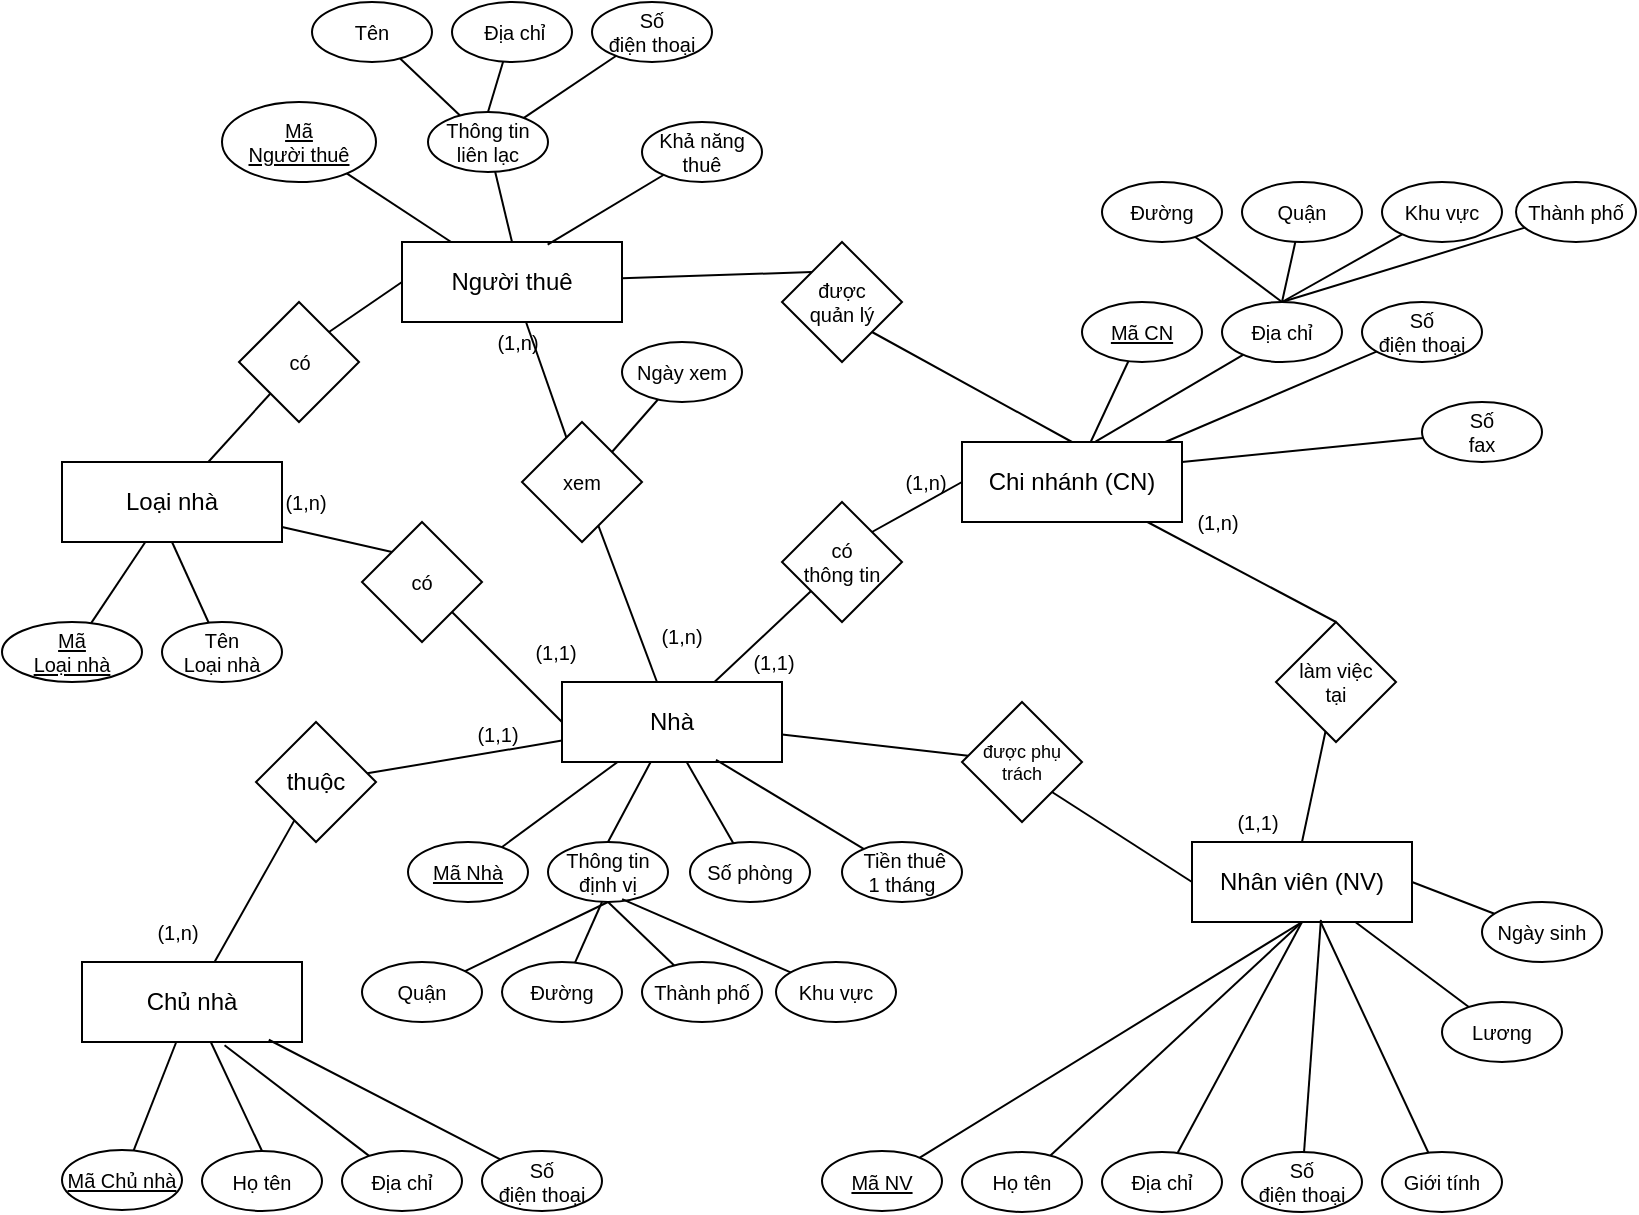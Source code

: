<mxfile version="20.1.1" type="github">
  <diagram id="HZ95XB72LbMbbIZSBHjl" name="Page-1">
    <mxGraphModel dx="901" dy="468" grid="1" gridSize="10" guides="1" tooltips="1" connect="1" arrows="1" fold="1" page="1" pageScale="1" pageWidth="827" pageHeight="1169" math="0" shadow="0">
      <root>
        <mxCell id="0" />
        <mxCell id="1" parent="0" />
        <mxCell id="t_XmNheDpT8PTCENix25-28" style="edgeStyle=none;shape=connector;rounded=0;orthogonalLoop=1;jettySize=auto;html=1;entryX=0;entryY=0;entryDx=0;entryDy=0;labelBackgroundColor=default;fontFamily=Helvetica;fontSize=10;fontColor=default;endArrow=none;strokeColor=default;" edge="1" parent="1" source="t_XmNheDpT8PTCENix25-1" target="t_XmNheDpT8PTCENix25-27">
          <mxGeometry relative="1" as="geometry" />
        </mxCell>
        <mxCell id="t_XmNheDpT8PTCENix25-31" style="edgeStyle=none;shape=connector;rounded=0;orthogonalLoop=1;jettySize=auto;html=1;labelBackgroundColor=default;fontFamily=Helvetica;fontSize=10;fontColor=default;endArrow=none;strokeColor=default;" edge="1" parent="1" source="t_XmNheDpT8PTCENix25-1" target="t_XmNheDpT8PTCENix25-30">
          <mxGeometry relative="1" as="geometry" />
        </mxCell>
        <mxCell id="t_XmNheDpT8PTCENix25-1" value="Người thuê" style="rounded=0;whiteSpace=wrap;html=1;" vertex="1" parent="1">
          <mxGeometry x="210" y="130" width="110" height="40" as="geometry" />
        </mxCell>
        <mxCell id="t_XmNheDpT8PTCENix25-11" style="edgeStyle=none;shape=connector;rounded=0;orthogonalLoop=1;jettySize=auto;html=1;labelBackgroundColor=default;fontFamily=Helvetica;fontSize=11;fontColor=default;endArrow=none;strokeColor=default;" edge="1" parent="1" source="t_XmNheDpT8PTCENix25-2" target="t_XmNheDpT8PTCENix25-7">
          <mxGeometry relative="1" as="geometry" />
        </mxCell>
        <mxCell id="t_XmNheDpT8PTCENix25-14" style="edgeStyle=none;shape=connector;rounded=0;orthogonalLoop=1;jettySize=auto;html=1;labelBackgroundColor=default;fontFamily=Helvetica;fontSize=11;fontColor=default;endArrow=none;strokeColor=default;" edge="1" parent="1" source="t_XmNheDpT8PTCENix25-2" target="t_XmNheDpT8PTCENix25-13">
          <mxGeometry relative="1" as="geometry" />
        </mxCell>
        <mxCell id="t_XmNheDpT8PTCENix25-18" style="edgeStyle=none;shape=connector;rounded=0;orthogonalLoop=1;jettySize=auto;html=1;labelBackgroundColor=default;fontFamily=Helvetica;fontSize=9;fontColor=default;endArrow=none;strokeColor=default;" edge="1" parent="1" source="t_XmNheDpT8PTCENix25-2" target="t_XmNheDpT8PTCENix25-17">
          <mxGeometry relative="1" as="geometry" />
        </mxCell>
        <mxCell id="t_XmNheDpT8PTCENix25-83" style="edgeStyle=none;shape=connector;rounded=0;orthogonalLoop=1;jettySize=auto;html=1;labelBackgroundColor=default;fontFamily=Helvetica;fontSize=10;fontColor=default;endArrow=none;strokeColor=default;" edge="1" parent="1" source="t_XmNheDpT8PTCENix25-2" target="t_XmNheDpT8PTCENix25-77">
          <mxGeometry relative="1" as="geometry" />
        </mxCell>
        <mxCell id="t_XmNheDpT8PTCENix25-84" style="edgeStyle=none;shape=connector;rounded=0;orthogonalLoop=1;jettySize=auto;html=1;entryX=0.5;entryY=0;entryDx=0;entryDy=0;labelBackgroundColor=default;fontFamily=Helvetica;fontSize=10;fontColor=default;endArrow=none;strokeColor=default;" edge="1" parent="1" source="t_XmNheDpT8PTCENix25-2" target="t_XmNheDpT8PTCENix25-78">
          <mxGeometry relative="1" as="geometry" />
        </mxCell>
        <mxCell id="t_XmNheDpT8PTCENix25-2" value="Nhà" style="rounded=0;whiteSpace=wrap;html=1;" vertex="1" parent="1">
          <mxGeometry x="290" y="350" width="110" height="40" as="geometry" />
        </mxCell>
        <mxCell id="t_XmNheDpT8PTCENix25-73" style="edgeStyle=none;shape=connector;rounded=0;orthogonalLoop=1;jettySize=auto;html=1;labelBackgroundColor=default;fontFamily=Helvetica;fontSize=10;fontColor=default;endArrow=none;strokeColor=default;" edge="1" parent="1" source="t_XmNheDpT8PTCENix25-3" target="t_XmNheDpT8PTCENix25-69">
          <mxGeometry relative="1" as="geometry" />
        </mxCell>
        <mxCell id="t_XmNheDpT8PTCENix25-74" style="edgeStyle=none;shape=connector;rounded=0;orthogonalLoop=1;jettySize=auto;html=1;entryX=0.5;entryY=0;entryDx=0;entryDy=0;labelBackgroundColor=default;fontFamily=Helvetica;fontSize=10;fontColor=default;endArrow=none;strokeColor=default;" edge="1" parent="1" source="t_XmNheDpT8PTCENix25-3" target="t_XmNheDpT8PTCENix25-72">
          <mxGeometry relative="1" as="geometry" />
        </mxCell>
        <mxCell id="t_XmNheDpT8PTCENix25-3" value="Chủ nhà" style="rounded=0;whiteSpace=wrap;html=1;" vertex="1" parent="1">
          <mxGeometry x="50" y="490" width="110" height="40" as="geometry" />
        </mxCell>
        <mxCell id="t_XmNheDpT8PTCENix25-21" style="edgeStyle=none;shape=connector;rounded=0;orthogonalLoop=1;jettySize=auto;html=1;entryX=0;entryY=0;entryDx=0;entryDy=0;labelBackgroundColor=default;fontFamily=Helvetica;fontSize=10;fontColor=default;endArrow=none;strokeColor=default;" edge="1" parent="1" source="t_XmNheDpT8PTCENix25-4" target="t_XmNheDpT8PTCENix25-20">
          <mxGeometry relative="1" as="geometry" />
        </mxCell>
        <mxCell id="t_XmNheDpT8PTCENix25-24" style="edgeStyle=none;shape=connector;rounded=0;orthogonalLoop=1;jettySize=auto;html=1;labelBackgroundColor=default;fontFamily=Helvetica;fontSize=10;fontColor=default;endArrow=none;strokeColor=default;" edge="1" parent="1" source="t_XmNheDpT8PTCENix25-4" target="t_XmNheDpT8PTCENix25-23">
          <mxGeometry relative="1" as="geometry" />
        </mxCell>
        <mxCell id="t_XmNheDpT8PTCENix25-4" value="Loại nhà" style="rounded=0;whiteSpace=wrap;html=1;" vertex="1" parent="1">
          <mxGeometry x="40" y="240" width="110" height="40" as="geometry" />
        </mxCell>
        <mxCell id="t_XmNheDpT8PTCENix25-5" value="Nhân viên (NV)" style="rounded=0;whiteSpace=wrap;html=1;" vertex="1" parent="1">
          <mxGeometry x="605" y="430" width="110" height="40" as="geometry" />
        </mxCell>
        <mxCell id="t_XmNheDpT8PTCENix25-35" style="edgeStyle=none;shape=connector;rounded=0;orthogonalLoop=1;jettySize=auto;html=1;labelBackgroundColor=default;fontFamily=Helvetica;fontSize=10;fontColor=default;endArrow=none;strokeColor=default;" edge="1" parent="1" source="t_XmNheDpT8PTCENix25-6" target="t_XmNheDpT8PTCENix25-33">
          <mxGeometry relative="1" as="geometry" />
        </mxCell>
        <mxCell id="t_XmNheDpT8PTCENix25-66" style="edgeStyle=none;shape=connector;rounded=0;orthogonalLoop=1;jettySize=auto;html=1;entryX=0.5;entryY=0;entryDx=0;entryDy=0;labelBackgroundColor=default;fontFamily=Helvetica;fontSize=10;fontColor=default;endArrow=none;strokeColor=default;" edge="1" parent="1" source="t_XmNheDpT8PTCENix25-6" target="t_XmNheDpT8PTCENix25-65">
          <mxGeometry relative="1" as="geometry" />
        </mxCell>
        <mxCell id="t_XmNheDpT8PTCENix25-6" value="Chi nhánh (CN)" style="rounded=0;whiteSpace=wrap;html=1;" vertex="1" parent="1">
          <mxGeometry x="490" y="230" width="110" height="40" as="geometry" />
        </mxCell>
        <mxCell id="t_XmNheDpT8PTCENix25-68" style="edgeStyle=none;shape=connector;rounded=0;orthogonalLoop=1;jettySize=auto;html=1;labelBackgroundColor=default;fontFamily=Helvetica;fontSize=10;fontColor=default;endArrow=none;strokeColor=default;" edge="1" parent="1" source="t_XmNheDpT8PTCENix25-7" target="t_XmNheDpT8PTCENix25-3">
          <mxGeometry relative="1" as="geometry" />
        </mxCell>
        <mxCell id="t_XmNheDpT8PTCENix25-7" value="thuộc" style="rhombus;whiteSpace=wrap;html=1;" vertex="1" parent="1">
          <mxGeometry x="137" y="370" width="60" height="60" as="geometry" />
        </mxCell>
        <mxCell id="t_XmNheDpT8PTCENix25-15" style="edgeStyle=none;shape=connector;rounded=0;orthogonalLoop=1;jettySize=auto;html=1;exitX=1;exitY=1;exitDx=0;exitDy=0;entryX=0;entryY=0.5;entryDx=0;entryDy=0;labelBackgroundColor=default;fontFamily=Helvetica;fontSize=11;fontColor=default;endArrow=none;strokeColor=default;" edge="1" parent="1" source="t_XmNheDpT8PTCENix25-13" target="t_XmNheDpT8PTCENix25-5">
          <mxGeometry relative="1" as="geometry" />
        </mxCell>
        <mxCell id="t_XmNheDpT8PTCENix25-13" value="được phụ trách" style="rhombus;whiteSpace=wrap;html=1;fontSize=9;" vertex="1" parent="1">
          <mxGeometry x="490" y="360" width="60" height="60" as="geometry" />
        </mxCell>
        <mxCell id="t_XmNheDpT8PTCENix25-19" style="edgeStyle=none;shape=connector;rounded=0;orthogonalLoop=1;jettySize=auto;html=1;exitX=1;exitY=0;exitDx=0;exitDy=0;entryX=0;entryY=0.5;entryDx=0;entryDy=0;labelBackgroundColor=default;fontFamily=Helvetica;fontSize=9;fontColor=default;endArrow=none;strokeColor=default;" edge="1" parent="1" source="t_XmNheDpT8PTCENix25-17" target="t_XmNheDpT8PTCENix25-6">
          <mxGeometry relative="1" as="geometry" />
        </mxCell>
        <mxCell id="t_XmNheDpT8PTCENix25-17" value="có &lt;br style=&quot;font-size: 10px;&quot;&gt;thông tin" style="rhombus;whiteSpace=wrap;html=1;fontSize=10;" vertex="1" parent="1">
          <mxGeometry x="400" y="260" width="60" height="60" as="geometry" />
        </mxCell>
        <mxCell id="t_XmNheDpT8PTCENix25-22" style="edgeStyle=none;shape=connector;rounded=0;orthogonalLoop=1;jettySize=auto;html=1;exitX=1;exitY=1;exitDx=0;exitDy=0;entryX=0;entryY=0.5;entryDx=0;entryDy=0;labelBackgroundColor=default;fontFamily=Helvetica;fontSize=10;fontColor=default;endArrow=none;strokeColor=default;" edge="1" parent="1" source="t_XmNheDpT8PTCENix25-20" target="t_XmNheDpT8PTCENix25-2">
          <mxGeometry relative="1" as="geometry" />
        </mxCell>
        <mxCell id="t_XmNheDpT8PTCENix25-20" value="có" style="rhombus;whiteSpace=wrap;html=1;fontSize=10;" vertex="1" parent="1">
          <mxGeometry x="190" y="270" width="60" height="60" as="geometry" />
        </mxCell>
        <mxCell id="t_XmNheDpT8PTCENix25-26" style="edgeStyle=none;shape=connector;rounded=0;orthogonalLoop=1;jettySize=auto;html=1;exitX=1;exitY=0;exitDx=0;exitDy=0;entryX=0;entryY=0.5;entryDx=0;entryDy=0;labelBackgroundColor=default;fontFamily=Helvetica;fontSize=10;fontColor=default;endArrow=none;strokeColor=default;" edge="1" parent="1" source="t_XmNheDpT8PTCENix25-23" target="t_XmNheDpT8PTCENix25-1">
          <mxGeometry relative="1" as="geometry" />
        </mxCell>
        <mxCell id="t_XmNheDpT8PTCENix25-23" value="có" style="rhombus;whiteSpace=wrap;html=1;fontSize=10;" vertex="1" parent="1">
          <mxGeometry x="128.5" y="160" width="60" height="60" as="geometry" />
        </mxCell>
        <mxCell id="t_XmNheDpT8PTCENix25-29" style="edgeStyle=none;shape=connector;rounded=0;orthogonalLoop=1;jettySize=auto;html=1;exitX=1;exitY=1;exitDx=0;exitDy=0;entryX=0.5;entryY=0;entryDx=0;entryDy=0;labelBackgroundColor=default;fontFamily=Helvetica;fontSize=10;fontColor=default;endArrow=none;strokeColor=default;" edge="1" parent="1" source="t_XmNheDpT8PTCENix25-27" target="t_XmNheDpT8PTCENix25-6">
          <mxGeometry relative="1" as="geometry" />
        </mxCell>
        <mxCell id="t_XmNheDpT8PTCENix25-27" value="được&lt;br&gt;quản lý" style="rhombus;whiteSpace=wrap;html=1;fontSize=10;" vertex="1" parent="1">
          <mxGeometry x="400" y="130" width="60" height="60" as="geometry" />
        </mxCell>
        <mxCell id="t_XmNheDpT8PTCENix25-32" style="edgeStyle=none;shape=connector;rounded=0;orthogonalLoop=1;jettySize=auto;html=1;labelBackgroundColor=default;fontFamily=Helvetica;fontSize=10;fontColor=default;endArrow=none;strokeColor=default;" edge="1" parent="1" source="t_XmNheDpT8PTCENix25-30" target="t_XmNheDpT8PTCENix25-2">
          <mxGeometry relative="1" as="geometry" />
        </mxCell>
        <mxCell id="t_XmNheDpT8PTCENix25-126" style="edgeStyle=none;shape=connector;rounded=0;orthogonalLoop=1;jettySize=auto;html=1;exitX=1;exitY=0;exitDx=0;exitDy=0;labelBackgroundColor=default;fontFamily=Helvetica;fontSize=10;fontColor=default;endArrow=none;strokeColor=default;" edge="1" parent="1" source="t_XmNheDpT8PTCENix25-30" target="t_XmNheDpT8PTCENix25-125">
          <mxGeometry relative="1" as="geometry" />
        </mxCell>
        <mxCell id="t_XmNheDpT8PTCENix25-30" value="xem" style="rhombus;whiteSpace=wrap;html=1;fontSize=10;" vertex="1" parent="1">
          <mxGeometry x="270" y="220" width="60" height="60" as="geometry" />
        </mxCell>
        <mxCell id="t_XmNheDpT8PTCENix25-33" value="&lt;u&gt;Mã CN&lt;/u&gt;" style="ellipse;whiteSpace=wrap;html=1;fontFamily=Helvetica;fontSize=10;fontColor=default;" vertex="1" parent="1">
          <mxGeometry x="550" y="160" width="60" height="30" as="geometry" />
        </mxCell>
        <mxCell id="t_XmNheDpT8PTCENix25-36" style="edgeStyle=none;shape=connector;rounded=0;orthogonalLoop=1;jettySize=auto;html=1;entryX=0.607;entryY=-0.006;entryDx=0;entryDy=0;entryPerimeter=0;labelBackgroundColor=default;fontFamily=Helvetica;fontSize=10;fontColor=default;endArrow=none;strokeColor=default;" edge="1" parent="1" source="t_XmNheDpT8PTCENix25-34" target="t_XmNheDpT8PTCENix25-6">
          <mxGeometry relative="1" as="geometry" />
        </mxCell>
        <mxCell id="t_XmNheDpT8PTCENix25-34" value="Địa chỉ" style="ellipse;whiteSpace=wrap;html=1;fontFamily=Helvetica;fontSize=10;fontColor=default;" vertex="1" parent="1">
          <mxGeometry x="620" y="160" width="60" height="30" as="geometry" />
        </mxCell>
        <mxCell id="t_XmNheDpT8PTCENix25-45" style="edgeStyle=none;shape=connector;rounded=0;orthogonalLoop=1;jettySize=auto;html=1;entryX=0.5;entryY=0;entryDx=0;entryDy=0;labelBackgroundColor=default;fontFamily=Helvetica;fontSize=10;fontColor=default;endArrow=none;strokeColor=default;" edge="1" parent="1" source="t_XmNheDpT8PTCENix25-37" target="t_XmNheDpT8PTCENix25-34">
          <mxGeometry relative="1" as="geometry" />
        </mxCell>
        <mxCell id="t_XmNheDpT8PTCENix25-37" value="Đường" style="ellipse;whiteSpace=wrap;html=1;fontFamily=Helvetica;fontSize=10;fontColor=default;" vertex="1" parent="1">
          <mxGeometry x="560" y="100" width="60" height="30" as="geometry" />
        </mxCell>
        <mxCell id="t_XmNheDpT8PTCENix25-48" style="edgeStyle=none;shape=connector;rounded=0;orthogonalLoop=1;jettySize=auto;html=1;entryX=0.5;entryY=0;entryDx=0;entryDy=0;labelBackgroundColor=default;fontFamily=Helvetica;fontSize=10;fontColor=default;endArrow=none;strokeColor=default;" edge="1" parent="1" source="t_XmNheDpT8PTCENix25-38" target="t_XmNheDpT8PTCENix25-34">
          <mxGeometry relative="1" as="geometry" />
        </mxCell>
        <mxCell id="t_XmNheDpT8PTCENix25-38" value="Thành phố" style="ellipse;whiteSpace=wrap;html=1;fontFamily=Helvetica;fontSize=10;fontColor=default;" vertex="1" parent="1">
          <mxGeometry x="767" y="100" width="60" height="30" as="geometry" />
        </mxCell>
        <mxCell id="t_XmNheDpT8PTCENix25-47" style="edgeStyle=none;shape=connector;rounded=0;orthogonalLoop=1;jettySize=auto;html=1;entryX=0.5;entryY=0;entryDx=0;entryDy=0;labelBackgroundColor=default;fontFamily=Helvetica;fontSize=10;fontColor=default;endArrow=none;strokeColor=default;" edge="1" parent="1" source="t_XmNheDpT8PTCENix25-39" target="t_XmNheDpT8PTCENix25-34">
          <mxGeometry relative="1" as="geometry" />
        </mxCell>
        <mxCell id="t_XmNheDpT8PTCENix25-39" value="Khu vực" style="ellipse;whiteSpace=wrap;html=1;fontFamily=Helvetica;fontSize=10;fontColor=default;" vertex="1" parent="1">
          <mxGeometry x="700" y="100" width="60" height="30" as="geometry" />
        </mxCell>
        <mxCell id="t_XmNheDpT8PTCENix25-46" style="edgeStyle=none;shape=connector;rounded=0;orthogonalLoop=1;jettySize=auto;html=1;labelBackgroundColor=default;fontFamily=Helvetica;fontSize=10;fontColor=default;endArrow=none;strokeColor=default;" edge="1" parent="1" source="t_XmNheDpT8PTCENix25-40">
          <mxGeometry relative="1" as="geometry">
            <mxPoint x="650" y="160" as="targetPoint" />
          </mxGeometry>
        </mxCell>
        <mxCell id="t_XmNheDpT8PTCENix25-40" value="Quận" style="ellipse;whiteSpace=wrap;html=1;fontFamily=Helvetica;fontSize=10;fontColor=default;" vertex="1" parent="1">
          <mxGeometry x="630" y="100" width="60" height="30" as="geometry" />
        </mxCell>
        <mxCell id="t_XmNheDpT8PTCENix25-43" style="edgeStyle=none;shape=connector;rounded=0;orthogonalLoop=1;jettySize=auto;html=1;labelBackgroundColor=default;fontFamily=Helvetica;fontSize=10;fontColor=default;endArrow=none;strokeColor=default;" edge="1" parent="1" source="t_XmNheDpT8PTCENix25-41" target="t_XmNheDpT8PTCENix25-6">
          <mxGeometry relative="1" as="geometry" />
        </mxCell>
        <mxCell id="t_XmNheDpT8PTCENix25-41" value="Số&lt;br&gt;điện thoại" style="ellipse;whiteSpace=wrap;html=1;fontFamily=Helvetica;fontSize=10;fontColor=default;" vertex="1" parent="1">
          <mxGeometry x="690" y="160" width="60" height="30" as="geometry" />
        </mxCell>
        <mxCell id="t_XmNheDpT8PTCENix25-44" style="edgeStyle=none;shape=connector;rounded=0;orthogonalLoop=1;jettySize=auto;html=1;entryX=1;entryY=0.25;entryDx=0;entryDy=0;labelBackgroundColor=default;fontFamily=Helvetica;fontSize=10;fontColor=default;endArrow=none;strokeColor=default;" edge="1" parent="1" source="t_XmNheDpT8PTCENix25-42" target="t_XmNheDpT8PTCENix25-6">
          <mxGeometry relative="1" as="geometry" />
        </mxCell>
        <mxCell id="t_XmNheDpT8PTCENix25-42" value="Số&lt;br&gt;fax" style="ellipse;whiteSpace=wrap;html=1;fontFamily=Helvetica;fontSize=10;fontColor=default;" vertex="1" parent="1">
          <mxGeometry x="720" y="210" width="60" height="30" as="geometry" />
        </mxCell>
        <mxCell id="t_XmNheDpT8PTCENix25-56" style="edgeStyle=none;shape=connector;rounded=0;orthogonalLoop=1;jettySize=auto;html=1;entryX=0.5;entryY=1;entryDx=0;entryDy=0;labelBackgroundColor=default;fontFamily=Helvetica;fontSize=10;fontColor=default;endArrow=none;strokeColor=default;" edge="1" parent="1" source="t_XmNheDpT8PTCENix25-49" target="t_XmNheDpT8PTCENix25-5">
          <mxGeometry relative="1" as="geometry" />
        </mxCell>
        <mxCell id="t_XmNheDpT8PTCENix25-49" value="&lt;u&gt;Mã NV&lt;/u&gt;" style="ellipse;whiteSpace=wrap;html=1;fontFamily=Helvetica;fontSize=10;fontColor=default;" vertex="1" parent="1">
          <mxGeometry x="420" y="584.5" width="60" height="30" as="geometry" />
        </mxCell>
        <mxCell id="t_XmNheDpT8PTCENix25-59" style="edgeStyle=none;shape=connector;rounded=0;orthogonalLoop=1;jettySize=auto;html=1;entryX=0.5;entryY=1;entryDx=0;entryDy=0;labelBackgroundColor=default;fontFamily=Helvetica;fontSize=10;fontColor=default;endArrow=none;strokeColor=default;" edge="1" parent="1" source="t_XmNheDpT8PTCENix25-50" target="t_XmNheDpT8PTCENix25-5">
          <mxGeometry relative="1" as="geometry" />
        </mxCell>
        <mxCell id="t_XmNheDpT8PTCENix25-50" value="Địa chỉ" style="ellipse;whiteSpace=wrap;html=1;fontFamily=Helvetica;fontSize=10;fontColor=default;" vertex="1" parent="1">
          <mxGeometry x="560" y="585" width="60" height="30" as="geometry" />
        </mxCell>
        <mxCell id="t_XmNheDpT8PTCENix25-61" style="edgeStyle=none;shape=connector;rounded=0;orthogonalLoop=1;jettySize=auto;html=1;entryX=0.586;entryY=0.973;entryDx=0;entryDy=0;entryPerimeter=0;labelBackgroundColor=default;fontFamily=Helvetica;fontSize=10;fontColor=default;endArrow=none;strokeColor=default;" edge="1" parent="1" source="t_XmNheDpT8PTCENix25-51" target="t_XmNheDpT8PTCENix25-5">
          <mxGeometry relative="1" as="geometry" />
        </mxCell>
        <mxCell id="t_XmNheDpT8PTCENix25-51" value="Số&lt;br&gt;điện thoại" style="ellipse;whiteSpace=wrap;html=1;fontFamily=Helvetica;fontSize=10;fontColor=default;" vertex="1" parent="1">
          <mxGeometry x="630" y="585" width="60" height="30" as="geometry" />
        </mxCell>
        <mxCell id="t_XmNheDpT8PTCENix25-58" style="edgeStyle=none;shape=connector;rounded=0;orthogonalLoop=1;jettySize=auto;html=1;entryX=0.5;entryY=1;entryDx=0;entryDy=0;labelBackgroundColor=default;fontFamily=Helvetica;fontSize=10;fontColor=default;endArrow=none;strokeColor=default;" edge="1" parent="1" source="t_XmNheDpT8PTCENix25-53" target="t_XmNheDpT8PTCENix25-5">
          <mxGeometry relative="1" as="geometry" />
        </mxCell>
        <mxCell id="t_XmNheDpT8PTCENix25-53" value="Họ tên" style="ellipse;whiteSpace=wrap;html=1;fontFamily=Helvetica;fontSize=10;fontColor=default;" vertex="1" parent="1">
          <mxGeometry x="490" y="585" width="60" height="30" as="geometry" />
        </mxCell>
        <mxCell id="t_XmNheDpT8PTCENix25-62" style="edgeStyle=none;shape=connector;rounded=0;orthogonalLoop=1;jettySize=auto;html=1;labelBackgroundColor=default;fontFamily=Helvetica;fontSize=10;fontColor=default;endArrow=none;strokeColor=default;" edge="1" parent="1" source="t_XmNheDpT8PTCENix25-54" target="t_XmNheDpT8PTCENix25-5">
          <mxGeometry relative="1" as="geometry" />
        </mxCell>
        <mxCell id="t_XmNheDpT8PTCENix25-54" value="Giới tính" style="ellipse;whiteSpace=wrap;html=1;fontFamily=Helvetica;fontSize=10;fontColor=default;" vertex="1" parent="1">
          <mxGeometry x="700" y="585" width="60" height="30" as="geometry" />
        </mxCell>
        <mxCell id="t_XmNheDpT8PTCENix25-63" style="edgeStyle=none;shape=connector;rounded=0;orthogonalLoop=1;jettySize=auto;html=1;entryX=1;entryY=0.5;entryDx=0;entryDy=0;labelBackgroundColor=default;fontFamily=Helvetica;fontSize=10;fontColor=default;endArrow=none;strokeColor=default;" edge="1" parent="1" source="t_XmNheDpT8PTCENix25-55" target="t_XmNheDpT8PTCENix25-5">
          <mxGeometry relative="1" as="geometry" />
        </mxCell>
        <mxCell id="t_XmNheDpT8PTCENix25-55" value="Ngày sinh" style="ellipse;whiteSpace=wrap;html=1;fontFamily=Helvetica;fontSize=10;fontColor=default;" vertex="1" parent="1">
          <mxGeometry x="750" y="460" width="60" height="30" as="geometry" />
        </mxCell>
        <mxCell id="t_XmNheDpT8PTCENix25-64" style="edgeStyle=none;shape=connector;rounded=0;orthogonalLoop=1;jettySize=auto;html=1;labelBackgroundColor=default;fontFamily=Helvetica;fontSize=10;fontColor=default;endArrow=none;strokeColor=default;" edge="1" parent="1" source="t_XmNheDpT8PTCENix25-57" target="t_XmNheDpT8PTCENix25-5">
          <mxGeometry relative="1" as="geometry" />
        </mxCell>
        <mxCell id="t_XmNheDpT8PTCENix25-57" value="Lương" style="ellipse;whiteSpace=wrap;html=1;fontFamily=Helvetica;fontSize=10;fontColor=default;" vertex="1" parent="1">
          <mxGeometry x="730" y="510" width="60" height="30" as="geometry" />
        </mxCell>
        <mxCell id="t_XmNheDpT8PTCENix25-67" style="edgeStyle=none;shape=connector;rounded=0;orthogonalLoop=1;jettySize=auto;html=1;entryX=0.5;entryY=0;entryDx=0;entryDy=0;labelBackgroundColor=default;fontFamily=Helvetica;fontSize=10;fontColor=default;endArrow=none;strokeColor=default;" edge="1" parent="1" source="t_XmNheDpT8PTCENix25-65" target="t_XmNheDpT8PTCENix25-5">
          <mxGeometry relative="1" as="geometry" />
        </mxCell>
        <mxCell id="t_XmNheDpT8PTCENix25-65" value="làm việc&lt;br&gt;tại" style="rhombus;whiteSpace=wrap;html=1;fontSize=10;" vertex="1" parent="1">
          <mxGeometry x="647" y="320" width="60" height="60" as="geometry" />
        </mxCell>
        <mxCell id="t_XmNheDpT8PTCENix25-69" value="&lt;u&gt;Mã Chủ nhà&lt;/u&gt;" style="ellipse;whiteSpace=wrap;html=1;fontFamily=Helvetica;fontSize=10;fontColor=default;" vertex="1" parent="1">
          <mxGeometry x="40" y="584" width="60" height="30" as="geometry" />
        </mxCell>
        <mxCell id="t_XmNheDpT8PTCENix25-75" style="edgeStyle=none;shape=connector;rounded=0;orthogonalLoop=1;jettySize=auto;html=1;entryX=0.648;entryY=1.041;entryDx=0;entryDy=0;entryPerimeter=0;labelBackgroundColor=default;fontFamily=Helvetica;fontSize=10;fontColor=default;endArrow=none;strokeColor=default;" edge="1" parent="1" source="t_XmNheDpT8PTCENix25-70" target="t_XmNheDpT8PTCENix25-3">
          <mxGeometry relative="1" as="geometry" />
        </mxCell>
        <mxCell id="t_XmNheDpT8PTCENix25-70" value="Địa chỉ" style="ellipse;whiteSpace=wrap;html=1;fontFamily=Helvetica;fontSize=10;fontColor=default;" vertex="1" parent="1">
          <mxGeometry x="180" y="584.5" width="60" height="30" as="geometry" />
        </mxCell>
        <mxCell id="t_XmNheDpT8PTCENix25-76" style="edgeStyle=none;shape=connector;rounded=0;orthogonalLoop=1;jettySize=auto;html=1;entryX=0.849;entryY=0.972;entryDx=0;entryDy=0;entryPerimeter=0;labelBackgroundColor=default;fontFamily=Helvetica;fontSize=10;fontColor=default;endArrow=none;strokeColor=default;" edge="1" parent="1" source="t_XmNheDpT8PTCENix25-71" target="t_XmNheDpT8PTCENix25-3">
          <mxGeometry relative="1" as="geometry" />
        </mxCell>
        <mxCell id="t_XmNheDpT8PTCENix25-71" value="Số&lt;br&gt;điện thoại" style="ellipse;whiteSpace=wrap;html=1;fontFamily=Helvetica;fontSize=10;fontColor=default;" vertex="1" parent="1">
          <mxGeometry x="250" y="584.5" width="60" height="30" as="geometry" />
        </mxCell>
        <mxCell id="t_XmNheDpT8PTCENix25-72" value="Họ tên" style="ellipse;whiteSpace=wrap;html=1;fontFamily=Helvetica;fontSize=10;fontColor=default;" vertex="1" parent="1">
          <mxGeometry x="110" y="584.5" width="60" height="30" as="geometry" />
        </mxCell>
        <mxCell id="t_XmNheDpT8PTCENix25-77" value="&lt;u&gt;Mã Nhà&lt;/u&gt;" style="ellipse;whiteSpace=wrap;html=1;fontFamily=Helvetica;fontSize=10;fontColor=default;" vertex="1" parent="1">
          <mxGeometry x="213" y="430" width="60" height="30" as="geometry" />
        </mxCell>
        <mxCell id="t_XmNheDpT8PTCENix25-78" value="Thông tin&lt;br&gt;định vị" style="ellipse;whiteSpace=wrap;html=1;fontFamily=Helvetica;fontSize=10;fontColor=default;" vertex="1" parent="1">
          <mxGeometry x="283" y="430" width="60" height="30" as="geometry" />
        </mxCell>
        <mxCell id="t_XmNheDpT8PTCENix25-90" style="edgeStyle=none;shape=connector;rounded=0;orthogonalLoop=1;jettySize=auto;html=1;labelBackgroundColor=default;fontFamily=Helvetica;fontSize=10;fontColor=default;endArrow=none;strokeColor=default;" edge="1" parent="1" source="t_XmNheDpT8PTCENix25-79">
          <mxGeometry relative="1" as="geometry">
            <mxPoint x="310.0" y="460" as="targetPoint" />
          </mxGeometry>
        </mxCell>
        <mxCell id="t_XmNheDpT8PTCENix25-79" value="Đường" style="ellipse;whiteSpace=wrap;html=1;fontFamily=Helvetica;fontSize=10;fontColor=default;" vertex="1" parent="1">
          <mxGeometry x="260" y="490" width="60" height="30" as="geometry" />
        </mxCell>
        <mxCell id="t_XmNheDpT8PTCENix25-91" style="edgeStyle=none;shape=connector;rounded=0;orthogonalLoop=1;jettySize=auto;html=1;entryX=0.5;entryY=1;entryDx=0;entryDy=0;labelBackgroundColor=default;fontFamily=Helvetica;fontSize=10;fontColor=default;endArrow=none;strokeColor=default;" edge="1" parent="1" source="t_XmNheDpT8PTCENix25-80" target="t_XmNheDpT8PTCENix25-78">
          <mxGeometry relative="1" as="geometry" />
        </mxCell>
        <mxCell id="t_XmNheDpT8PTCENix25-80" value="Thành phố" style="ellipse;whiteSpace=wrap;html=1;fontFamily=Helvetica;fontSize=10;fontColor=default;" vertex="1" parent="1">
          <mxGeometry x="330" y="490" width="60" height="30" as="geometry" />
        </mxCell>
        <mxCell id="t_XmNheDpT8PTCENix25-92" style="edgeStyle=none;shape=connector;rounded=0;orthogonalLoop=1;jettySize=auto;html=1;entryX=0.618;entryY=0.952;entryDx=0;entryDy=0;entryPerimeter=0;labelBackgroundColor=default;fontFamily=Helvetica;fontSize=10;fontColor=default;endArrow=none;strokeColor=default;" edge="1" parent="1" source="t_XmNheDpT8PTCENix25-81" target="t_XmNheDpT8PTCENix25-78">
          <mxGeometry relative="1" as="geometry" />
        </mxCell>
        <mxCell id="t_XmNheDpT8PTCENix25-81" value="Khu vực" style="ellipse;whiteSpace=wrap;html=1;fontFamily=Helvetica;fontSize=10;fontColor=default;" vertex="1" parent="1">
          <mxGeometry x="397" y="490" width="60" height="30" as="geometry" />
        </mxCell>
        <mxCell id="t_XmNheDpT8PTCENix25-89" style="edgeStyle=none;shape=connector;rounded=0;orthogonalLoop=1;jettySize=auto;html=1;entryX=0.5;entryY=1;entryDx=0;entryDy=0;labelBackgroundColor=default;fontFamily=Helvetica;fontSize=10;fontColor=default;endArrow=none;strokeColor=default;" edge="1" parent="1" source="t_XmNheDpT8PTCENix25-82" target="t_XmNheDpT8PTCENix25-78">
          <mxGeometry relative="1" as="geometry" />
        </mxCell>
        <mxCell id="t_XmNheDpT8PTCENix25-82" value="Quận" style="ellipse;whiteSpace=wrap;html=1;fontFamily=Helvetica;fontSize=10;fontColor=default;" vertex="1" parent="1">
          <mxGeometry x="190" y="490" width="60" height="30" as="geometry" />
        </mxCell>
        <mxCell id="t_XmNheDpT8PTCENix25-87" style="edgeStyle=none;shape=connector;rounded=0;orthogonalLoop=1;jettySize=auto;html=1;entryX=0.568;entryY=1.007;entryDx=0;entryDy=0;entryPerimeter=0;labelBackgroundColor=default;fontFamily=Helvetica;fontSize=10;fontColor=default;endArrow=none;strokeColor=default;" edge="1" parent="1" source="t_XmNheDpT8PTCENix25-85" target="t_XmNheDpT8PTCENix25-2">
          <mxGeometry relative="1" as="geometry" />
        </mxCell>
        <mxCell id="t_XmNheDpT8PTCENix25-85" value="Số phòng" style="ellipse;whiteSpace=wrap;html=1;fontFamily=Helvetica;fontSize=10;fontColor=default;" vertex="1" parent="1">
          <mxGeometry x="354" y="430" width="60" height="30" as="geometry" />
        </mxCell>
        <mxCell id="t_XmNheDpT8PTCENix25-88" style="edgeStyle=none;shape=connector;rounded=0;orthogonalLoop=1;jettySize=auto;html=1;entryX=0.7;entryY=0.972;entryDx=0;entryDy=0;entryPerimeter=0;labelBackgroundColor=default;fontFamily=Helvetica;fontSize=10;fontColor=default;endArrow=none;strokeColor=default;" edge="1" parent="1" source="t_XmNheDpT8PTCENix25-86" target="t_XmNheDpT8PTCENix25-2">
          <mxGeometry relative="1" as="geometry" />
        </mxCell>
        <mxCell id="t_XmNheDpT8PTCENix25-86" value="&amp;nbsp;Tiền thuê&lt;br&gt;1 tháng" style="ellipse;whiteSpace=wrap;html=1;fontFamily=Helvetica;fontSize=10;fontColor=default;" vertex="1" parent="1">
          <mxGeometry x="430" y="430" width="60" height="30" as="geometry" />
        </mxCell>
        <mxCell id="t_XmNheDpT8PTCENix25-100" style="edgeStyle=none;shape=connector;rounded=0;orthogonalLoop=1;jettySize=auto;html=1;labelBackgroundColor=default;fontFamily=Helvetica;fontSize=10;fontColor=default;endArrow=none;strokeColor=default;" edge="1" parent="1" source="t_XmNheDpT8PTCENix25-93" target="t_XmNheDpT8PTCENix25-1">
          <mxGeometry relative="1" as="geometry" />
        </mxCell>
        <mxCell id="t_XmNheDpT8PTCENix25-93" value="&lt;u&gt;Mã &lt;br&gt;Người thuê&lt;/u&gt;" style="ellipse;whiteSpace=wrap;html=1;fontFamily=Helvetica;fontSize=10;fontColor=default;" vertex="1" parent="1">
          <mxGeometry x="120" y="60" width="77" height="40" as="geometry" />
        </mxCell>
        <mxCell id="t_XmNheDpT8PTCENix25-102" style="edgeStyle=none;shape=connector;rounded=0;orthogonalLoop=1;jettySize=auto;html=1;entryX=0.5;entryY=0;entryDx=0;entryDy=0;labelBackgroundColor=default;fontFamily=Helvetica;fontSize=10;fontColor=default;endArrow=none;strokeColor=default;" edge="1" parent="1" source="t_XmNheDpT8PTCENix25-94" target="t_XmNheDpT8PTCENix25-1">
          <mxGeometry relative="1" as="geometry" />
        </mxCell>
        <mxCell id="t_XmNheDpT8PTCENix25-94" value="Thông tin&lt;br&gt;liên lạc" style="ellipse;whiteSpace=wrap;html=1;fontFamily=Helvetica;fontSize=10;fontColor=default;" vertex="1" parent="1">
          <mxGeometry x="223" y="65" width="60" height="30" as="geometry" />
        </mxCell>
        <mxCell id="t_XmNheDpT8PTCENix25-104" style="edgeStyle=none;shape=connector;rounded=0;orthogonalLoop=1;jettySize=auto;html=1;labelBackgroundColor=default;fontFamily=Helvetica;fontSize=10;fontColor=default;endArrow=none;strokeColor=default;" edge="1" parent="1" source="t_XmNheDpT8PTCENix25-95" target="t_XmNheDpT8PTCENix25-94">
          <mxGeometry relative="1" as="geometry" />
        </mxCell>
        <mxCell id="t_XmNheDpT8PTCENix25-95" value="Tên" style="ellipse;whiteSpace=wrap;html=1;fontFamily=Helvetica;fontSize=10;fontColor=default;" vertex="1" parent="1">
          <mxGeometry x="165" y="10" width="60" height="30" as="geometry" />
        </mxCell>
        <mxCell id="t_XmNheDpT8PTCENix25-106" style="edgeStyle=none;shape=connector;rounded=0;orthogonalLoop=1;jettySize=auto;html=1;labelBackgroundColor=default;fontFamily=Helvetica;fontSize=10;fontColor=default;endArrow=none;strokeColor=default;" edge="1" parent="1" source="t_XmNheDpT8PTCENix25-97" target="t_XmNheDpT8PTCENix25-94">
          <mxGeometry relative="1" as="geometry" />
        </mxCell>
        <mxCell id="t_XmNheDpT8PTCENix25-97" value="Số&lt;br&gt;điện thoại" style="ellipse;whiteSpace=wrap;html=1;fontFamily=Helvetica;fontSize=10;fontColor=default;" vertex="1" parent="1">
          <mxGeometry x="305" y="10" width="60" height="30" as="geometry" />
        </mxCell>
        <mxCell id="t_XmNheDpT8PTCENix25-105" style="edgeStyle=none;shape=connector;rounded=0;orthogonalLoop=1;jettySize=auto;html=1;entryX=0.5;entryY=0;entryDx=0;entryDy=0;labelBackgroundColor=default;fontFamily=Helvetica;fontSize=10;fontColor=default;endArrow=none;strokeColor=default;" edge="1" parent="1" source="t_XmNheDpT8PTCENix25-98" target="t_XmNheDpT8PTCENix25-94">
          <mxGeometry relative="1" as="geometry" />
        </mxCell>
        <mxCell id="t_XmNheDpT8PTCENix25-98" value="&amp;nbsp;Địa chỉ" style="ellipse;whiteSpace=wrap;html=1;fontFamily=Helvetica;fontSize=10;fontColor=default;" vertex="1" parent="1">
          <mxGeometry x="235" y="10" width="60" height="30" as="geometry" />
        </mxCell>
        <mxCell id="t_XmNheDpT8PTCENix25-103" style="edgeStyle=none;shape=connector;rounded=0;orthogonalLoop=1;jettySize=auto;html=1;entryX=0.662;entryY=0.032;entryDx=0;entryDy=0;entryPerimeter=0;labelBackgroundColor=default;fontFamily=Helvetica;fontSize=10;fontColor=default;endArrow=none;strokeColor=default;" edge="1" parent="1" source="t_XmNheDpT8PTCENix25-99" target="t_XmNheDpT8PTCENix25-1">
          <mxGeometry relative="1" as="geometry" />
        </mxCell>
        <mxCell id="t_XmNheDpT8PTCENix25-99" value="Khả năng&lt;br&gt;thuê" style="ellipse;whiteSpace=wrap;html=1;fontFamily=Helvetica;fontSize=10;fontColor=default;" vertex="1" parent="1">
          <mxGeometry x="330" y="70" width="60" height="30" as="geometry" />
        </mxCell>
        <mxCell id="t_XmNheDpT8PTCENix25-109" style="edgeStyle=none;shape=connector;rounded=0;orthogonalLoop=1;jettySize=auto;html=1;labelBackgroundColor=default;fontFamily=Helvetica;fontSize=10;fontColor=default;endArrow=none;strokeColor=default;" edge="1" parent="1" source="t_XmNheDpT8PTCENix25-107" target="t_XmNheDpT8PTCENix25-4">
          <mxGeometry relative="1" as="geometry" />
        </mxCell>
        <mxCell id="t_XmNheDpT8PTCENix25-107" value="&lt;u&gt;Mã &lt;br&gt;Loại nhà&lt;/u&gt;" style="ellipse;whiteSpace=wrap;html=1;fontFamily=Helvetica;fontSize=10;fontColor=default;" vertex="1" parent="1">
          <mxGeometry x="10" y="320" width="70" height="30" as="geometry" />
        </mxCell>
        <mxCell id="t_XmNheDpT8PTCENix25-110" style="edgeStyle=none;shape=connector;rounded=0;orthogonalLoop=1;jettySize=auto;html=1;entryX=0.5;entryY=1;entryDx=0;entryDy=0;labelBackgroundColor=default;fontFamily=Helvetica;fontSize=10;fontColor=default;endArrow=none;strokeColor=default;" edge="1" parent="1" source="t_XmNheDpT8PTCENix25-108" target="t_XmNheDpT8PTCENix25-4">
          <mxGeometry relative="1" as="geometry" />
        </mxCell>
        <mxCell id="t_XmNheDpT8PTCENix25-108" value="Tên&lt;br&gt;Loại nhà" style="ellipse;whiteSpace=wrap;html=1;fontFamily=Helvetica;fontSize=10;fontColor=default;" vertex="1" parent="1">
          <mxGeometry x="90" y="320" width="60" height="30" as="geometry" />
        </mxCell>
        <mxCell id="t_XmNheDpT8PTCENix25-113" value="(1,n)" style="text;html=1;strokeColor=none;fillColor=none;align=center;verticalAlign=middle;whiteSpace=wrap;rounded=0;fontFamily=Helvetica;fontSize=10;fontColor=default;" vertex="1" parent="1">
          <mxGeometry x="600" y="260" width="36" height="20" as="geometry" />
        </mxCell>
        <mxCell id="t_XmNheDpT8PTCENix25-114" value="(1,1)" style="text;html=1;strokeColor=none;fillColor=none;align=center;verticalAlign=middle;whiteSpace=wrap;rounded=0;fontFamily=Helvetica;fontSize=10;fontColor=default;" vertex="1" parent="1">
          <mxGeometry x="620" y="410" width="36" height="20" as="geometry" />
        </mxCell>
        <mxCell id="t_XmNheDpT8PTCENix25-115" value="(1,n)" style="text;html=1;strokeColor=none;fillColor=none;align=center;verticalAlign=middle;whiteSpace=wrap;rounded=0;fontFamily=Helvetica;fontSize=10;fontColor=default;" vertex="1" parent="1">
          <mxGeometry x="454" y="240" width="36" height="20" as="geometry" />
        </mxCell>
        <mxCell id="t_XmNheDpT8PTCENix25-116" value="(1,1)" style="text;html=1;strokeColor=none;fillColor=none;align=center;verticalAlign=middle;whiteSpace=wrap;rounded=0;fontFamily=Helvetica;fontSize=10;fontColor=default;" vertex="1" parent="1">
          <mxGeometry x="378" y="330" width="36" height="20" as="geometry" />
        </mxCell>
        <mxCell id="t_XmNheDpT8PTCENix25-117" value="(1,n)" style="text;html=1;strokeColor=none;fillColor=none;align=center;verticalAlign=middle;whiteSpace=wrap;rounded=0;fontFamily=Helvetica;fontSize=10;fontColor=default;" vertex="1" parent="1">
          <mxGeometry x="80" y="465" width="36" height="20" as="geometry" />
        </mxCell>
        <mxCell id="t_XmNheDpT8PTCENix25-118" value="(1,1)" style="text;html=1;strokeColor=none;fillColor=none;align=center;verticalAlign=middle;whiteSpace=wrap;rounded=0;fontFamily=Helvetica;fontSize=10;fontColor=default;" vertex="1" parent="1">
          <mxGeometry x="240" y="366" width="36" height="20" as="geometry" />
        </mxCell>
        <mxCell id="t_XmNheDpT8PTCENix25-119" value="(1,n)" style="text;html=1;strokeColor=none;fillColor=none;align=center;verticalAlign=middle;whiteSpace=wrap;rounded=0;fontFamily=Helvetica;fontSize=10;fontColor=default;" vertex="1" parent="1">
          <mxGeometry x="144" y="250" width="36" height="20" as="geometry" />
        </mxCell>
        <mxCell id="t_XmNheDpT8PTCENix25-121" value="(1,1)" style="text;html=1;strokeColor=none;fillColor=none;align=center;verticalAlign=middle;whiteSpace=wrap;rounded=0;fontFamily=Helvetica;fontSize=10;fontColor=default;" vertex="1" parent="1">
          <mxGeometry x="269" y="325" width="36" height="20" as="geometry" />
        </mxCell>
        <mxCell id="t_XmNheDpT8PTCENix25-123" value="(1,n)" style="text;html=1;strokeColor=none;fillColor=none;align=center;verticalAlign=middle;whiteSpace=wrap;rounded=0;fontFamily=Helvetica;fontSize=10;fontColor=default;" vertex="1" parent="1">
          <mxGeometry x="250" y="170" width="36" height="20" as="geometry" />
        </mxCell>
        <mxCell id="t_XmNheDpT8PTCENix25-124" value="(1,n)" style="text;html=1;strokeColor=none;fillColor=none;align=center;verticalAlign=middle;whiteSpace=wrap;rounded=0;fontFamily=Helvetica;fontSize=10;fontColor=default;" vertex="1" parent="1">
          <mxGeometry x="332" y="317" width="36" height="20" as="geometry" />
        </mxCell>
        <mxCell id="t_XmNheDpT8PTCENix25-125" value="&lt;span&gt;Ngày xem&lt;/span&gt;" style="ellipse;whiteSpace=wrap;html=1;fontFamily=Helvetica;fontSize=10;fontColor=default;fontStyle=0" vertex="1" parent="1">
          <mxGeometry x="320" y="180" width="60" height="30" as="geometry" />
        </mxCell>
      </root>
    </mxGraphModel>
  </diagram>
</mxfile>
